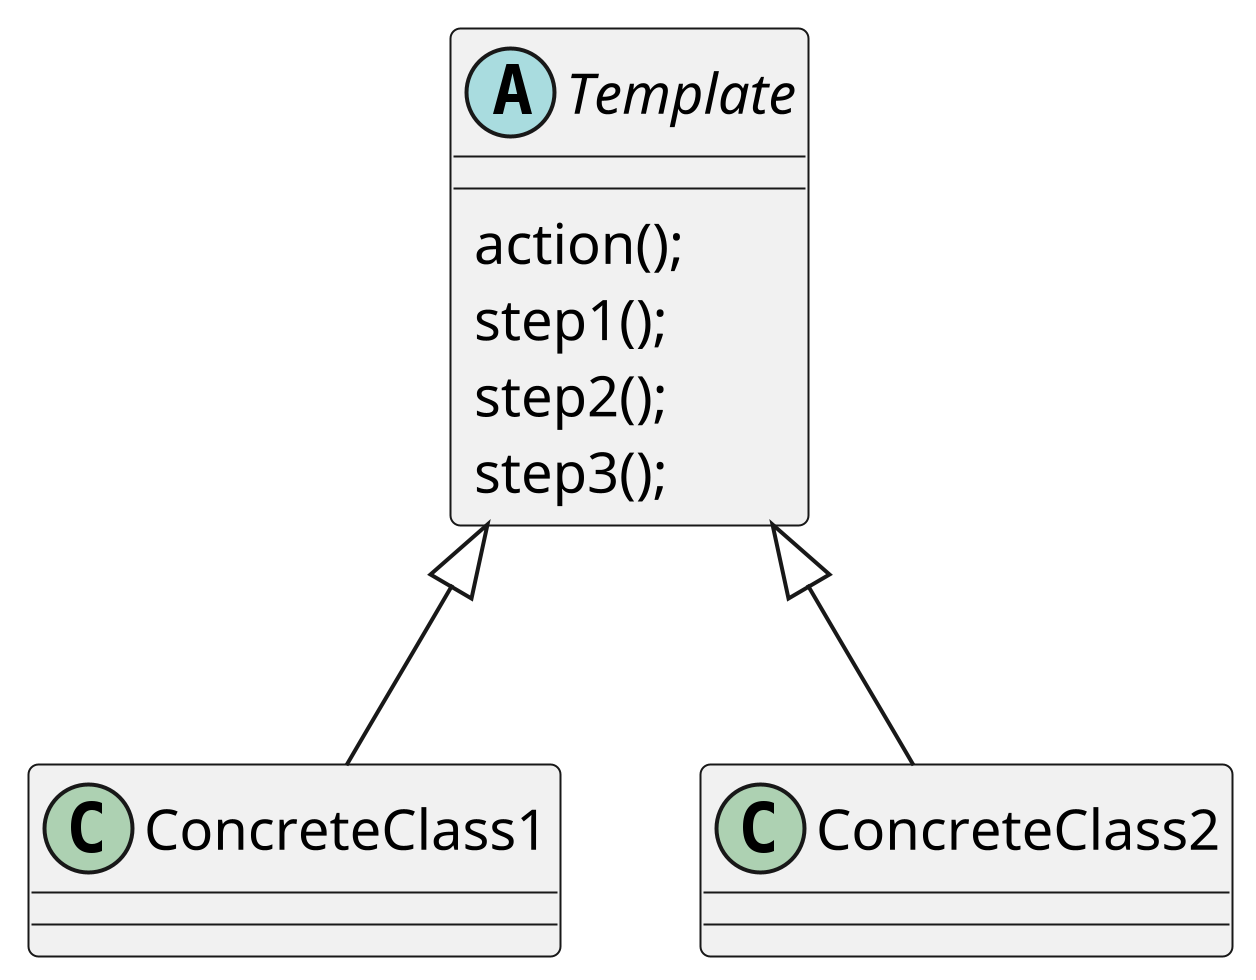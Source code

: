 @startuml
scale 1024 height
abstract class Template {
    action();
    step1();
    step2();
    step3();
}

class ConcreteClass1
class ConcreteClass2

Template <|-- ConcreteClass1
Template <|-- ConcreteClass2

@enduml